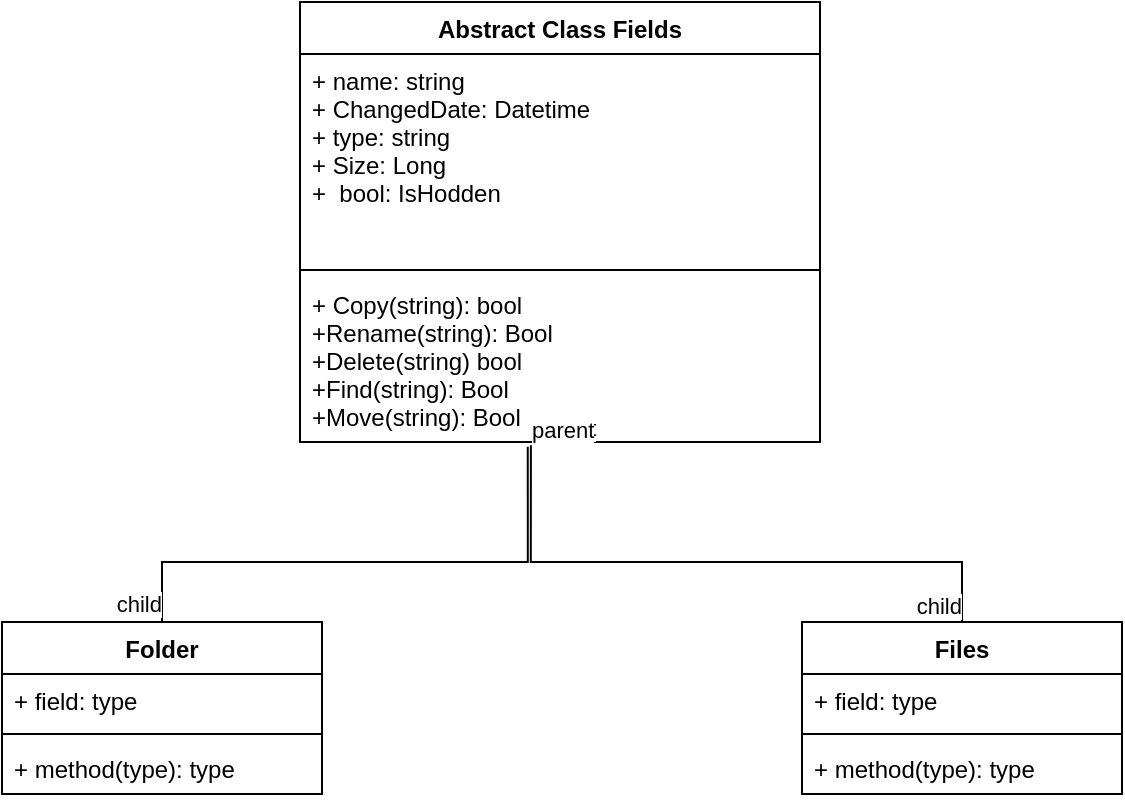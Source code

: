 <mxfile version="16.0.2" type="device"><diagram id="VaruulwUbGnToUB083HT" name="Страница 1"><mxGraphModel dx="1038" dy="649" grid="1" gridSize="10" guides="1" tooltips="1" connect="1" arrows="1" fold="1" page="1" pageScale="1" pageWidth="827" pageHeight="1169" math="0" shadow="0"><root><mxCell id="0"/><mxCell id="1" parent="0"/><mxCell id="SQ9AtjT-xDTlfdDS1NlZ-2" value="Abstract Class Fields" style="swimlane;fontStyle=1;align=center;verticalAlign=top;childLayout=stackLayout;horizontal=1;startSize=26;horizontalStack=0;resizeParent=1;resizeParentMax=0;resizeLast=0;collapsible=1;marginBottom=0;" vertex="1" parent="1"><mxGeometry x="289" y="20" width="260" height="220" as="geometry"/></mxCell><mxCell id="SQ9AtjT-xDTlfdDS1NlZ-3" value="+ name: string&#10;+ ChangedDate: Datetime&#10;+ type: string&#10;+ Size: Long&#10;+  bool: IsHodden&#10;" style="text;strokeColor=none;fillColor=none;align=left;verticalAlign=top;spacingLeft=4;spacingRight=4;overflow=hidden;rotatable=0;points=[[0,0.5],[1,0.5]];portConstraint=eastwest;" vertex="1" parent="SQ9AtjT-xDTlfdDS1NlZ-2"><mxGeometry y="26" width="260" height="104" as="geometry"/></mxCell><mxCell id="SQ9AtjT-xDTlfdDS1NlZ-4" value="" style="line;strokeWidth=1;fillColor=none;align=left;verticalAlign=middle;spacingTop=-1;spacingLeft=3;spacingRight=3;rotatable=0;labelPosition=right;points=[];portConstraint=eastwest;" vertex="1" parent="SQ9AtjT-xDTlfdDS1NlZ-2"><mxGeometry y="130" width="260" height="8" as="geometry"/></mxCell><mxCell id="SQ9AtjT-xDTlfdDS1NlZ-5" value="+ Copy(string): bool&#10;+Rename(string): Bool&#10;+Delete(string) bool&#10;+Find(string): Bool&#10;+Move(string): Bool&#10;" style="text;strokeColor=none;fillColor=none;align=left;verticalAlign=top;spacingLeft=4;spacingRight=4;overflow=hidden;rotatable=0;points=[[0,0.5],[1,0.5]];portConstraint=eastwest;" vertex="1" parent="SQ9AtjT-xDTlfdDS1NlZ-2"><mxGeometry y="138" width="260" height="82" as="geometry"/></mxCell><mxCell id="SQ9AtjT-xDTlfdDS1NlZ-6" value="Files" style="swimlane;fontStyle=1;align=center;verticalAlign=top;childLayout=stackLayout;horizontal=1;startSize=26;horizontalStack=0;resizeParent=1;resizeParentMax=0;resizeLast=0;collapsible=1;marginBottom=0;" vertex="1" parent="1"><mxGeometry x="540" y="330" width="160" height="86" as="geometry"/></mxCell><mxCell id="SQ9AtjT-xDTlfdDS1NlZ-7" value="+ field: type" style="text;strokeColor=none;fillColor=none;align=left;verticalAlign=top;spacingLeft=4;spacingRight=4;overflow=hidden;rotatable=0;points=[[0,0.5],[1,0.5]];portConstraint=eastwest;" vertex="1" parent="SQ9AtjT-xDTlfdDS1NlZ-6"><mxGeometry y="26" width="160" height="26" as="geometry"/></mxCell><mxCell id="SQ9AtjT-xDTlfdDS1NlZ-8" value="" style="line;strokeWidth=1;fillColor=none;align=left;verticalAlign=middle;spacingTop=-1;spacingLeft=3;spacingRight=3;rotatable=0;labelPosition=right;points=[];portConstraint=eastwest;" vertex="1" parent="SQ9AtjT-xDTlfdDS1NlZ-6"><mxGeometry y="52" width="160" height="8" as="geometry"/></mxCell><mxCell id="SQ9AtjT-xDTlfdDS1NlZ-9" value="+ method(type): type" style="text;strokeColor=none;fillColor=none;align=left;verticalAlign=top;spacingLeft=4;spacingRight=4;overflow=hidden;rotatable=0;points=[[0,0.5],[1,0.5]];portConstraint=eastwest;" vertex="1" parent="SQ9AtjT-xDTlfdDS1NlZ-6"><mxGeometry y="60" width="160" height="26" as="geometry"/></mxCell><mxCell id="SQ9AtjT-xDTlfdDS1NlZ-10" value="Folder&#10;" style="swimlane;fontStyle=1;align=center;verticalAlign=top;childLayout=stackLayout;horizontal=1;startSize=26;horizontalStack=0;resizeParent=1;resizeParentMax=0;resizeLast=0;collapsible=1;marginBottom=0;" vertex="1" parent="1"><mxGeometry x="140" y="330" width="160" height="86" as="geometry"/></mxCell><mxCell id="SQ9AtjT-xDTlfdDS1NlZ-11" value="+ field: type" style="text;strokeColor=none;fillColor=none;align=left;verticalAlign=top;spacingLeft=4;spacingRight=4;overflow=hidden;rotatable=0;points=[[0,0.5],[1,0.5]];portConstraint=eastwest;" vertex="1" parent="SQ9AtjT-xDTlfdDS1NlZ-10"><mxGeometry y="26" width="160" height="26" as="geometry"/></mxCell><mxCell id="SQ9AtjT-xDTlfdDS1NlZ-12" value="" style="line;strokeWidth=1;fillColor=none;align=left;verticalAlign=middle;spacingTop=-1;spacingLeft=3;spacingRight=3;rotatable=0;labelPosition=right;points=[];portConstraint=eastwest;" vertex="1" parent="SQ9AtjT-xDTlfdDS1NlZ-10"><mxGeometry y="52" width="160" height="8" as="geometry"/></mxCell><mxCell id="SQ9AtjT-xDTlfdDS1NlZ-13" value="+ method(type): type" style="text;strokeColor=none;fillColor=none;align=left;verticalAlign=top;spacingLeft=4;spacingRight=4;overflow=hidden;rotatable=0;points=[[0,0.5],[1,0.5]];portConstraint=eastwest;" vertex="1" parent="SQ9AtjT-xDTlfdDS1NlZ-10"><mxGeometry y="60" width="160" height="26" as="geometry"/></mxCell><mxCell id="SQ9AtjT-xDTlfdDS1NlZ-14" value="" style="endArrow=none;html=1;edgeStyle=orthogonalEdgeStyle;rounded=0;exitX=0.444;exitY=1.02;exitDx=0;exitDy=0;exitPerimeter=0;entryX=0.5;entryY=0;entryDx=0;entryDy=0;" edge="1" parent="1" source="SQ9AtjT-xDTlfdDS1NlZ-5" target="SQ9AtjT-xDTlfdDS1NlZ-6"><mxGeometry relative="1" as="geometry"><mxPoint x="370" y="330" as="sourcePoint"/><mxPoint x="530" y="330" as="targetPoint"/><Array as="points"><mxPoint x="404" y="300"/><mxPoint x="620" y="300"/></Array></mxGeometry></mxCell><mxCell id="SQ9AtjT-xDTlfdDS1NlZ-15" value="parent" style="edgeLabel;resizable=0;html=1;align=left;verticalAlign=bottom;" connectable="0" vertex="1" parent="SQ9AtjT-xDTlfdDS1NlZ-14"><mxGeometry x="-1" relative="1" as="geometry"/></mxCell><mxCell id="SQ9AtjT-xDTlfdDS1NlZ-16" value="child" style="edgeLabel;resizable=0;html=1;align=right;verticalAlign=bottom;" connectable="0" vertex="1" parent="SQ9AtjT-xDTlfdDS1NlZ-14"><mxGeometry x="1" relative="1" as="geometry"/></mxCell><mxCell id="SQ9AtjT-xDTlfdDS1NlZ-17" value="" style="endArrow=none;html=1;edgeStyle=orthogonalEdgeStyle;rounded=0;exitX=0.438;exitY=1.029;exitDx=0;exitDy=0;exitPerimeter=0;entryX=0.5;entryY=0;entryDx=0;entryDy=0;" edge="1" parent="1" source="SQ9AtjT-xDTlfdDS1NlZ-5" target="SQ9AtjT-xDTlfdDS1NlZ-10"><mxGeometry relative="1" as="geometry"><mxPoint x="370" y="330" as="sourcePoint"/><mxPoint x="530" y="330" as="targetPoint"/><Array as="points"><mxPoint x="403" y="300"/><mxPoint x="220" y="300"/></Array></mxGeometry></mxCell><mxCell id="SQ9AtjT-xDTlfdDS1NlZ-18" value="parent" style="edgeLabel;resizable=0;html=1;align=left;verticalAlign=bottom;" connectable="0" vertex="1" parent="SQ9AtjT-xDTlfdDS1NlZ-17"><mxGeometry x="-1" relative="1" as="geometry"/></mxCell><mxCell id="SQ9AtjT-xDTlfdDS1NlZ-19" value="child" style="edgeLabel;resizable=0;html=1;align=right;verticalAlign=bottom;" connectable="0" vertex="1" parent="SQ9AtjT-xDTlfdDS1NlZ-17"><mxGeometry x="1" relative="1" as="geometry"/></mxCell></root></mxGraphModel></diagram></mxfile>